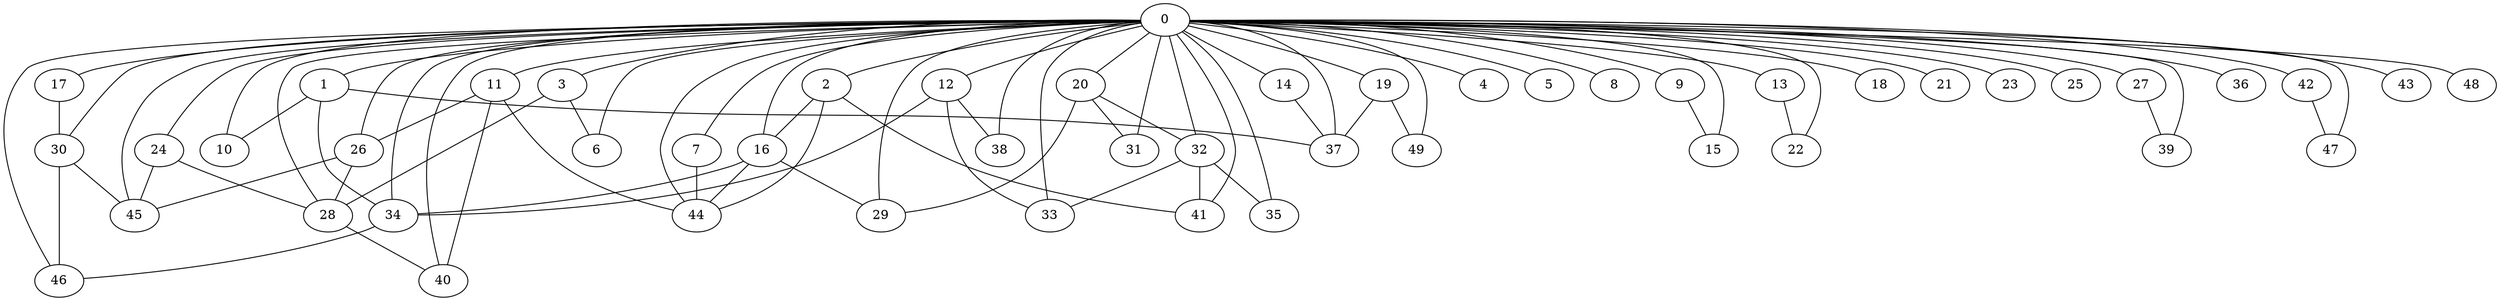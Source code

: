 
graph graphname {
    0 -- 1
0 -- 2
0 -- 3
0 -- 4
0 -- 5
0 -- 6
0 -- 7
0 -- 8
0 -- 9
0 -- 10
0 -- 11
0 -- 12
0 -- 13
0 -- 14
0 -- 15
0 -- 16
0 -- 17
0 -- 18
0 -- 19
0 -- 20
0 -- 21
0 -- 22
0 -- 23
0 -- 24
0 -- 25
0 -- 26
0 -- 27
0 -- 28
0 -- 29
0 -- 30
0 -- 31
0 -- 32
0 -- 33
0 -- 34
0 -- 35
0 -- 36
0 -- 37
0 -- 38
0 -- 39
0 -- 40
0 -- 41
0 -- 42
0 -- 43
0 -- 44
0 -- 45
0 -- 46
0 -- 47
0 -- 48
0 -- 49
1 -- 34
1 -- 37
1 -- 10
2 -- 41
2 -- 16
2 -- 44
3 -- 28
3 -- 6
7 -- 44
9 -- 15
11 -- 40
11 -- 26
11 -- 44
12 -- 33
12 -- 34
12 -- 38
13 -- 22
14 -- 37
16 -- 29
16 -- 44
16 -- 34
17 -- 30
19 -- 49
19 -- 37
20 -- 31
20 -- 32
20 -- 29
24 -- 28
24 -- 45
26 -- 28
26 -- 45
27 -- 39
28 -- 40
30 -- 46
30 -- 45
32 -- 33
32 -- 41
32 -- 35
34 -- 46
42 -- 47

}
